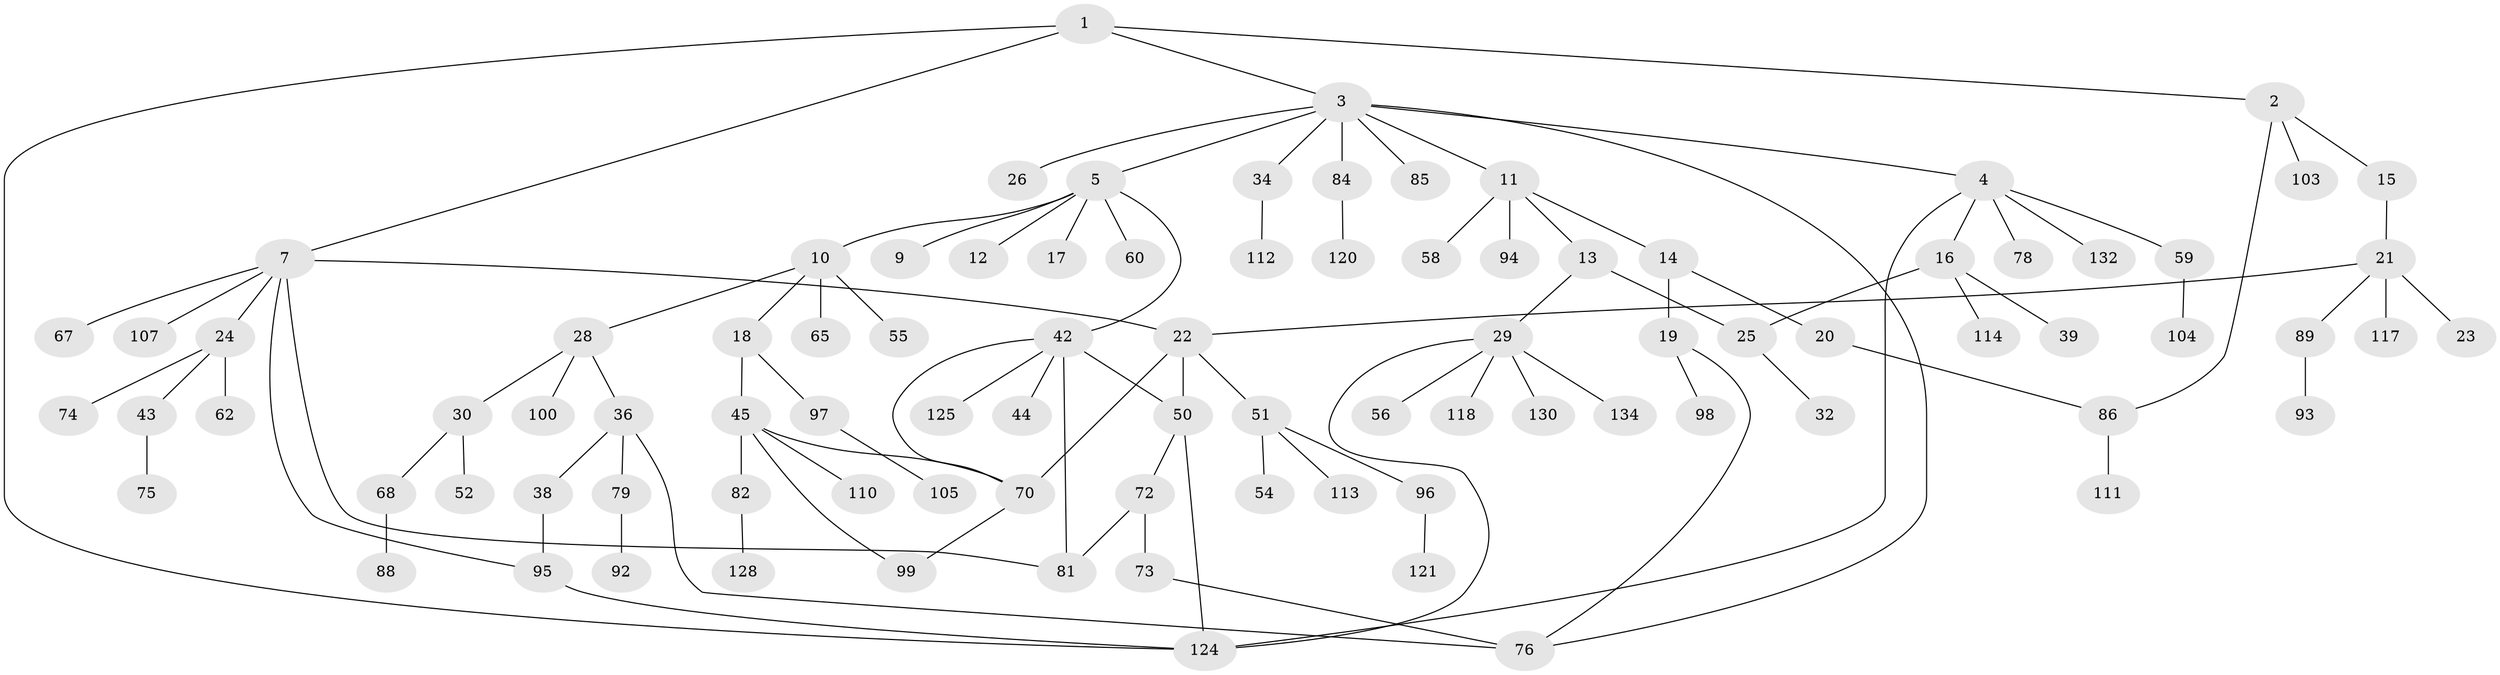 // Generated by graph-tools (version 1.1) at 2025/23/03/03/25 07:23:30]
// undirected, 92 vertices, 108 edges
graph export_dot {
graph [start="1"]
  node [color=gray90,style=filled];
  1;
  2 [super="+49"];
  3 [super="+106"];
  4 [super="+8"];
  5 [super="+6"];
  7 [super="+64"];
  9 [super="+40"];
  10 [super="+48"];
  11;
  12 [super="+69"];
  13 [super="+46"];
  14;
  15 [super="+109"];
  16 [super="+90"];
  17 [super="+80"];
  18 [super="+27"];
  19 [super="+37"];
  20 [super="+41"];
  21 [super="+66"];
  22 [super="+131"];
  23;
  24 [super="+31"];
  25;
  26;
  28 [super="+35"];
  29 [super="+33"];
  30 [super="+57"];
  32 [super="+115"];
  34 [super="+101"];
  36 [super="+61"];
  38;
  39;
  42 [super="+102"];
  43 [super="+87"];
  44 [super="+129"];
  45 [super="+47"];
  50 [super="+53"];
  51 [super="+63"];
  52;
  54;
  55;
  56;
  58 [super="+77"];
  59 [super="+71"];
  60;
  62;
  65;
  67;
  68 [super="+119"];
  70 [super="+133"];
  72;
  73;
  74;
  75 [super="+83"];
  76 [super="+126"];
  78;
  79;
  81 [super="+108"];
  82;
  84 [super="+116"];
  85 [super="+123"];
  86;
  88;
  89 [super="+91"];
  92;
  93;
  94;
  95;
  96 [super="+122"];
  97;
  98;
  99;
  100;
  103;
  104;
  105;
  107;
  110;
  111 [super="+127"];
  112;
  113;
  114;
  117;
  118;
  120;
  121;
  124 [super="+135"];
  125;
  128;
  130;
  132;
  134;
  1 -- 2;
  1 -- 3;
  1 -- 7;
  1 -- 124;
  2 -- 15;
  2 -- 86;
  2 -- 103;
  3 -- 4;
  3 -- 5;
  3 -- 11;
  3 -- 26;
  3 -- 34;
  3 -- 84;
  3 -- 85;
  3 -- 76;
  4 -- 78;
  4 -- 132;
  4 -- 16;
  4 -- 124;
  4 -- 59;
  5 -- 9;
  5 -- 12;
  5 -- 17;
  5 -- 42;
  5 -- 10;
  5 -- 60;
  7 -- 22;
  7 -- 24;
  7 -- 67;
  7 -- 107;
  7 -- 95;
  7 -- 81;
  10 -- 18;
  10 -- 28;
  10 -- 65;
  10 -- 55;
  11 -- 13;
  11 -- 14;
  11 -- 58;
  11 -- 94;
  13 -- 25;
  13 -- 29;
  14 -- 19;
  14 -- 20;
  15 -- 21;
  16 -- 39;
  16 -- 114;
  16 -- 25;
  18 -- 45;
  18 -- 97;
  19 -- 76;
  19 -- 98;
  20 -- 86;
  21 -- 23;
  21 -- 89;
  21 -- 117;
  21 -- 22;
  22 -- 50;
  22 -- 51;
  22 -- 70;
  24 -- 43;
  24 -- 62;
  24 -- 74;
  25 -- 32;
  28 -- 30;
  28 -- 100;
  28 -- 36;
  29 -- 118;
  29 -- 130;
  29 -- 56;
  29 -- 124;
  29 -- 134;
  30 -- 52;
  30 -- 68;
  34 -- 112;
  36 -- 38;
  36 -- 79;
  36 -- 76;
  38 -- 95;
  42 -- 44;
  42 -- 70;
  42 -- 81;
  42 -- 125;
  42 -- 50;
  43 -- 75;
  45 -- 82;
  45 -- 110;
  45 -- 99;
  45 -- 70;
  50 -- 72;
  50 -- 124;
  51 -- 54;
  51 -- 96;
  51 -- 113;
  59 -- 104;
  68 -- 88;
  70 -- 99;
  72 -- 73;
  72 -- 81;
  73 -- 76;
  79 -- 92;
  82 -- 128;
  84 -- 120;
  86 -- 111;
  89 -- 93;
  95 -- 124;
  96 -- 121;
  97 -- 105;
}
